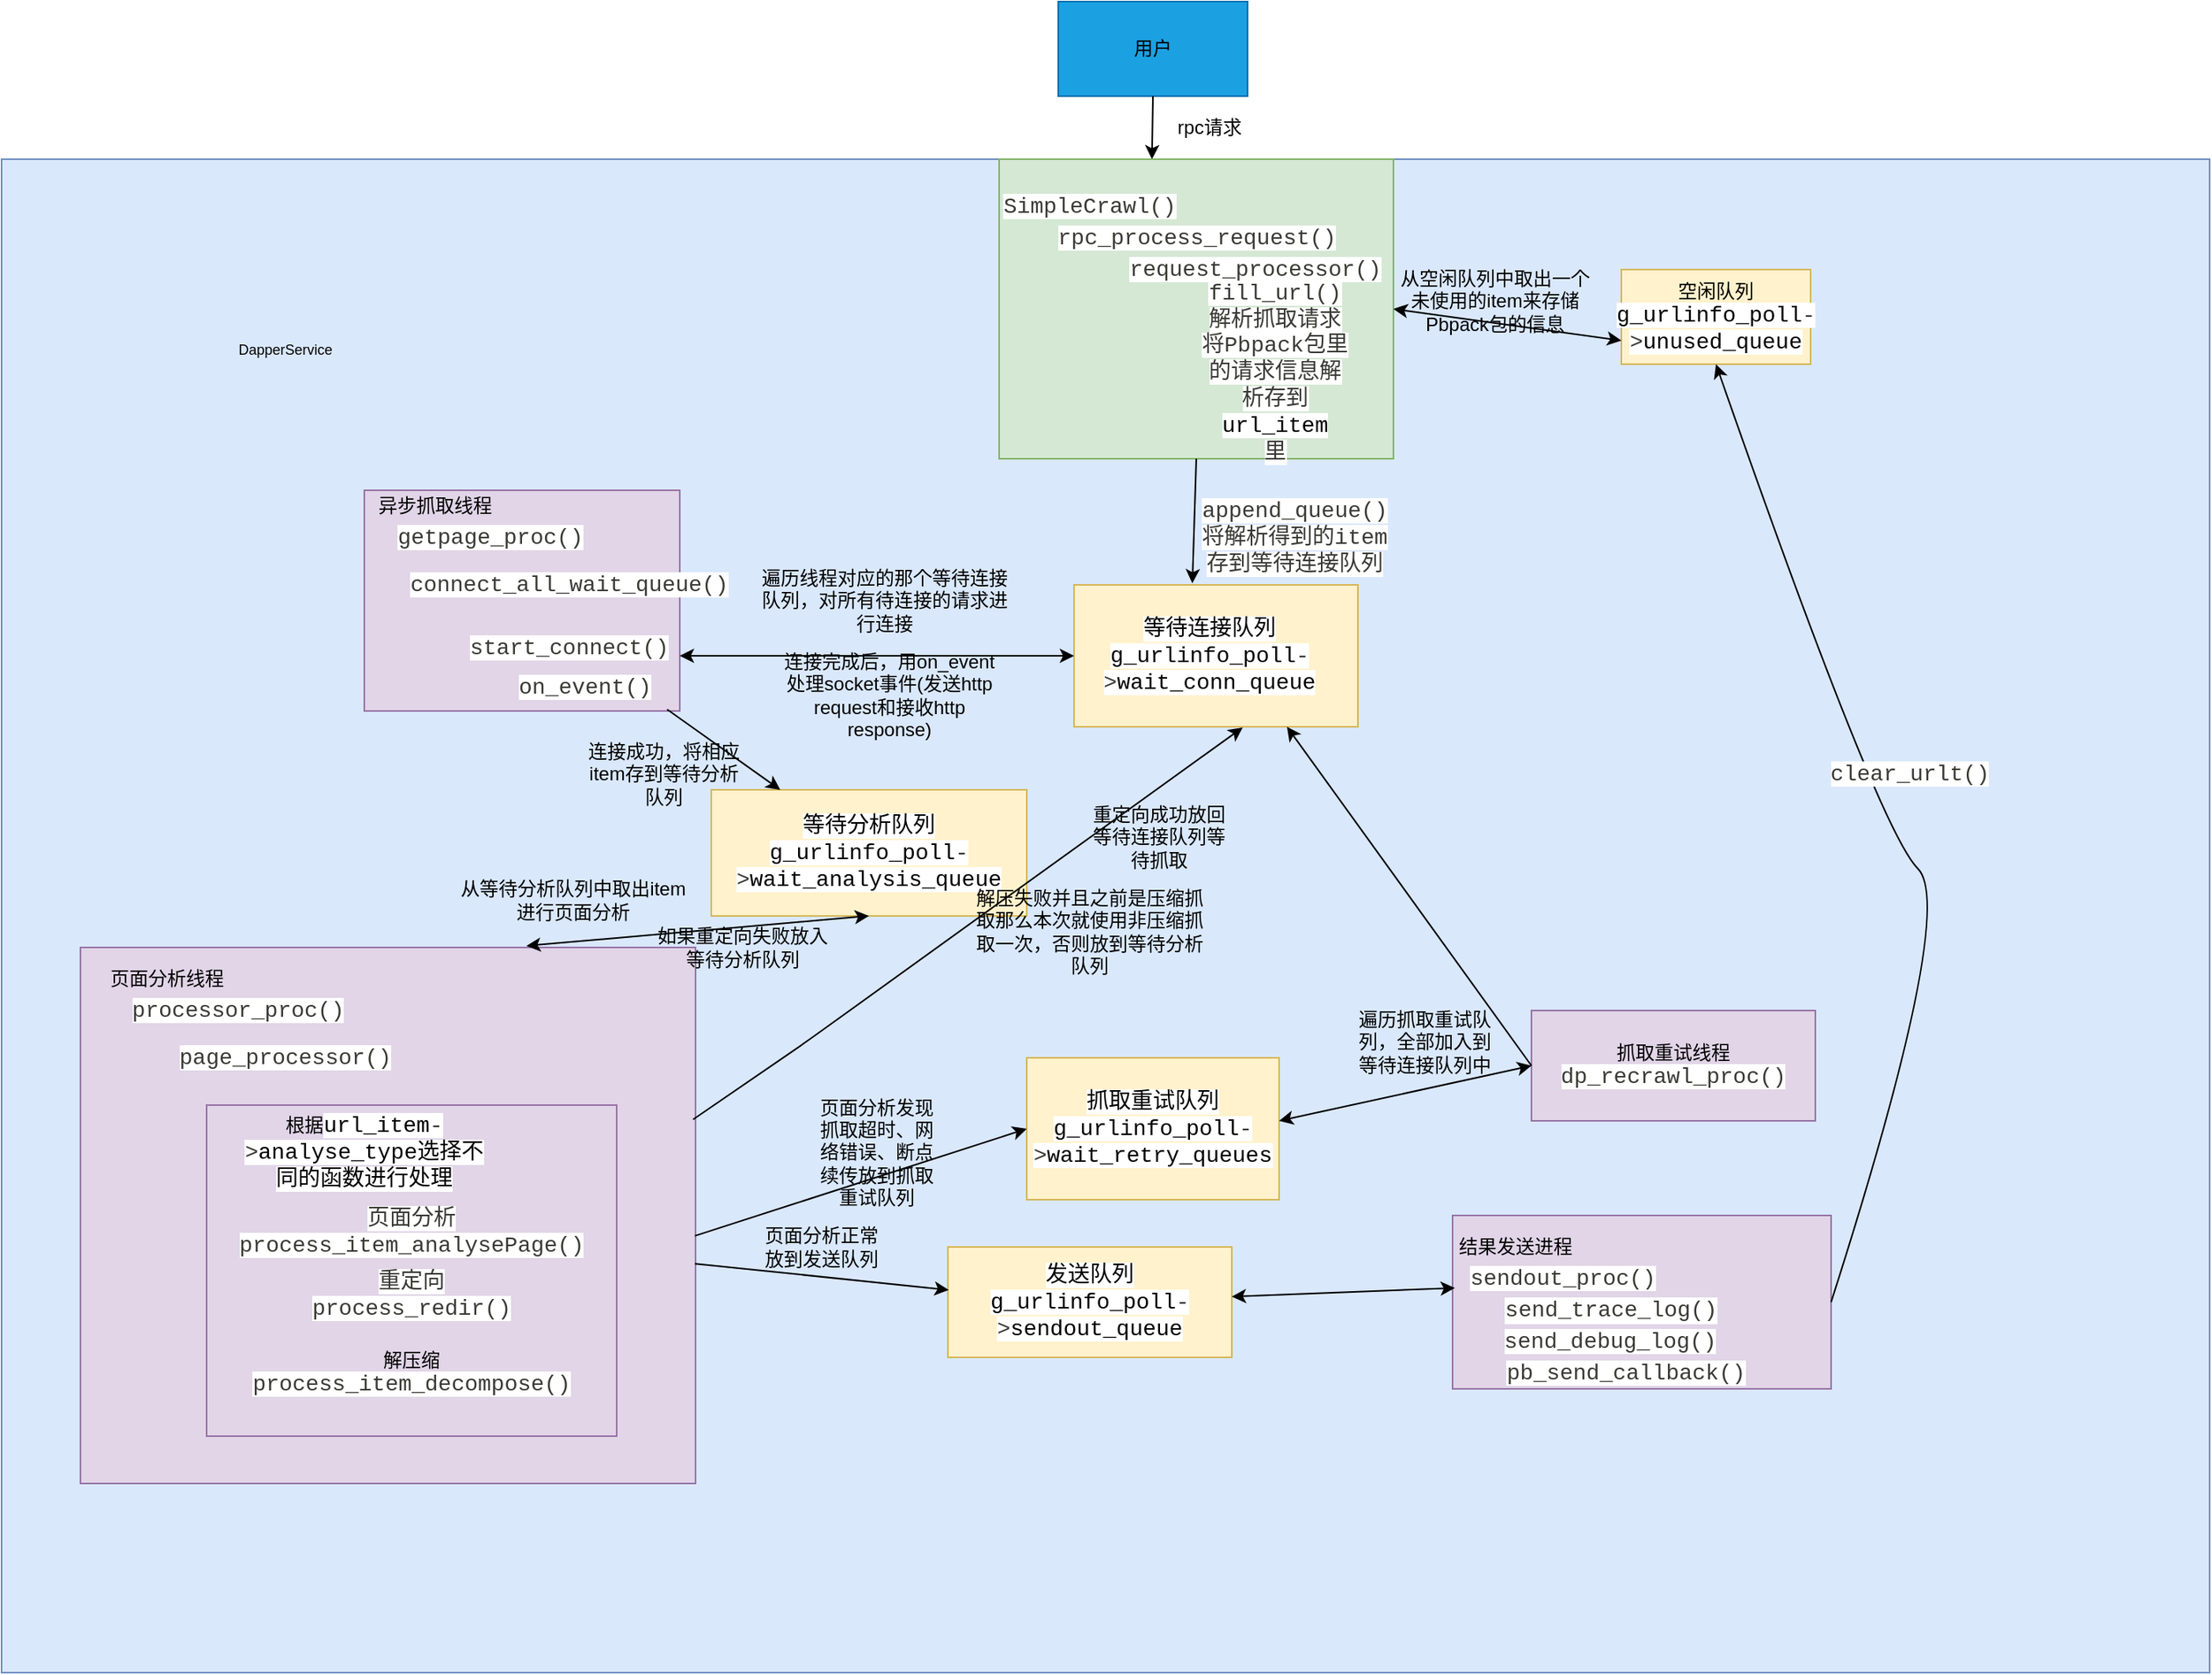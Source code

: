 <mxfile version="14.4.4" type="github">
  <diagram id="FwcFqP0C5W_5_Z98Vjde" name="Page-1">
    <mxGraphModel dx="3392" dy="1175" grid="1" gridSize="10" guides="1" tooltips="1" connect="1" arrows="1" fold="1" page="1" pageScale="1" pageWidth="827" pageHeight="1169" math="0" shadow="0">
      <root>
        <mxCell id="0" />
        <mxCell id="1" parent="0" />
        <mxCell id="Cm3EA2zY6-B5ncBwFZGS-15" value="" style="rounded=0;whiteSpace=wrap;html=1;fillColor=#1ba1e2;strokeColor=#006EAF;fontColor=#ffffff;" vertex="1" parent="1">
          <mxGeometry x="350" y="10" width="120" height="60" as="geometry" />
        </mxCell>
        <mxCell id="Cm3EA2zY6-B5ncBwFZGS-16" value="用户" style="text;html=1;strokeColor=none;fillColor=none;align=center;verticalAlign=middle;whiteSpace=wrap;rounded=0;" vertex="1" parent="1">
          <mxGeometry x="390" y="30" width="40" height="20" as="geometry" />
        </mxCell>
        <mxCell id="Cm3EA2zY6-B5ncBwFZGS-17" value="" style="endArrow=classic;html=1;exitX=0.5;exitY=1;exitDx=0;exitDy=0;entryX=0.521;entryY=0;entryDx=0;entryDy=0;entryPerimeter=0;" edge="1" parent="1" source="Cm3EA2zY6-B5ncBwFZGS-15" target="Cm3EA2zY6-B5ncBwFZGS-18">
          <mxGeometry width="50" height="50" relative="1" as="geometry">
            <mxPoint x="385" y="200" as="sourcePoint" />
            <mxPoint x="410" y="120" as="targetPoint" />
          </mxGeometry>
        </mxCell>
        <mxCell id="Cm3EA2zY6-B5ncBwFZGS-18" value="" style="rounded=0;whiteSpace=wrap;html=1;fillColor=#dae8fc;strokeColor=#6c8ebf;" vertex="1" parent="1">
          <mxGeometry x="-320" y="110" width="1400" height="960" as="geometry" />
        </mxCell>
        <mxCell id="Cm3EA2zY6-B5ncBwFZGS-19" value="rpc请求" style="text;html=1;strokeColor=none;fillColor=none;align=center;verticalAlign=middle;whiteSpace=wrap;rounded=0;" vertex="1" parent="1">
          <mxGeometry x="418" y="80" width="56" height="20" as="geometry" />
        </mxCell>
        <mxCell id="Cm3EA2zY6-B5ncBwFZGS-20" value="" style="rounded=0;whiteSpace=wrap;html=1;fillColor=#d5e8d4;strokeColor=#82b366;" vertex="1" parent="1">
          <mxGeometry x="312.5" y="110" width="250" height="190" as="geometry" />
        </mxCell>
        <mxCell id="Cm3EA2zY6-B5ncBwFZGS-22" value="&lt;span style=&quot;color: rgb(57 , 58 , 52) ; font-family: &amp;#34;consolas&amp;#34; , &amp;#34;menlo&amp;#34; , &amp;#34;courier&amp;#34; , monospace ; font-size: 14px ; background-color: rgb(255 , 255 , 255)&quot;&gt;fill_url()&lt;br&gt;解析抓取请求将Pbpack包里的请求信息解析存到&lt;/span&gt;&lt;span style=&quot;font-family: &amp;#34;consolas&amp;#34; , &amp;#34;menlo&amp;#34; , &amp;#34;courier&amp;#34; , monospace ; font-size: 14px ; background-color: rgb(255 , 255 , 255)&quot;&gt;url_item&lt;/span&gt;&lt;span style=&quot;color: rgb(57 , 58 , 52) ; font-family: &amp;#34;consolas&amp;#34; , &amp;#34;menlo&amp;#34; , &amp;#34;courier&amp;#34; , monospace ; font-size: 14px ; background-color: rgb(255 , 255 , 255)&quot;&gt;&lt;br&gt;里&lt;br&gt;&lt;/span&gt;" style="text;html=1;strokeColor=none;fillColor=none;align=center;verticalAlign=middle;whiteSpace=wrap;rounded=0;" vertex="1" parent="1">
          <mxGeometry x="440" y="200" width="95" height="90" as="geometry" />
        </mxCell>
        <mxCell id="Cm3EA2zY6-B5ncBwFZGS-26" value="&lt;span style=&quot;color: rgb(57 , 58 , 52) ; font-family: &amp;#34;consolas&amp;#34; , &amp;#34;menlo&amp;#34; , &amp;#34;courier&amp;#34; , monospace ; font-size: 14px ; background-color: rgb(255 , 255 , 255)&quot;&gt;SimpleCrawl()&lt;/span&gt;" style="text;html=1;strokeColor=none;fillColor=none;align=center;verticalAlign=middle;whiteSpace=wrap;rounded=0;" vertex="1" parent="1">
          <mxGeometry x="350" y="130" width="40" height="20" as="geometry" />
        </mxCell>
        <mxCell id="Cm3EA2zY6-B5ncBwFZGS-29" value="&lt;span style=&quot;color: rgb(57 , 58 , 52) ; font-family: &amp;#34;consolas&amp;#34; , &amp;#34;menlo&amp;#34; , &amp;#34;courier&amp;#34; , monospace ; font-size: 14px ; background-color: rgb(255 , 255 , 255)&quot;&gt;rpc_process_request()&lt;/span&gt;" style="text;html=1;strokeColor=none;fillColor=none;align=center;verticalAlign=middle;whiteSpace=wrap;rounded=0;" vertex="1" parent="1">
          <mxGeometry x="418" y="150" width="40" height="20" as="geometry" />
        </mxCell>
        <mxCell id="Cm3EA2zY6-B5ncBwFZGS-34" value="&lt;span style=&quot;color: rgb(57 , 58 , 52) ; font-family: &amp;#34;consolas&amp;#34; , &amp;#34;menlo&amp;#34; , &amp;#34;courier&amp;#34; , monospace ; font-size: 14px ; background-color: rgb(255 , 255 , 255)&quot;&gt;request_processor()&lt;/span&gt;" style="text;html=1;strokeColor=none;fillColor=none;align=center;verticalAlign=middle;whiteSpace=wrap;rounded=0;" vertex="1" parent="1">
          <mxGeometry x="455" y="170" width="40" height="20" as="geometry" />
        </mxCell>
        <mxCell id="Cm3EA2zY6-B5ncBwFZGS-36" value="" style="endArrow=classic;html=1;exitX=0.5;exitY=1;exitDx=0;exitDy=0;" edge="1" parent="1" source="Cm3EA2zY6-B5ncBwFZGS-20">
          <mxGeometry width="50" height="50" relative="1" as="geometry">
            <mxPoint x="390" y="429" as="sourcePoint" />
            <mxPoint x="435" y="379" as="targetPoint" />
          </mxGeometry>
        </mxCell>
        <mxCell id="Cm3EA2zY6-B5ncBwFZGS-38" value="&lt;span class=&quot;token function&quot; style=&quot;box-sizing: border-box ; margin: 0px ; padding: 0px ; border: 0px ; font-stretch: inherit ; font-size: 14px ; line-height: inherit ; font-family: &amp;#34;consolas&amp;#34; , &amp;#34;menlo&amp;#34; , &amp;#34;courier&amp;#34; , monospace ; color: rgb(57 , 58 , 52) ; background-color: rgb(255 , 255 , 255)&quot;&gt;append_queue()将解析得到的item存到等待连接队列&lt;/span&gt;" style="text;html=1;strokeColor=none;fillColor=none;align=center;verticalAlign=middle;whiteSpace=wrap;rounded=0;" vertex="1" parent="1">
          <mxGeometry x="480" y="340" width="40" height="20" as="geometry" />
        </mxCell>
        <mxCell id="Cm3EA2zY6-B5ncBwFZGS-41" value="" style="rounded=0;whiteSpace=wrap;html=1;fillColor=#fff2cc;strokeColor=#d6b656;" vertex="1" parent="1">
          <mxGeometry x="360" y="380" width="180" height="90" as="geometry" />
        </mxCell>
        <mxCell id="Cm3EA2zY6-B5ncBwFZGS-43" value="&lt;span style=&quot;font-family: &amp;#34;consolas&amp;#34; , &amp;#34;menlo&amp;#34; , &amp;#34;courier&amp;#34; , monospace ; font-size: 14px ; background-color: rgb(255 , 255 , 255)&quot;&gt;等待连接队列g_urlinfo_poll&lt;/span&gt;&lt;span class=&quot;token operator&quot; style=&quot;box-sizing: border-box ; margin: 0px ; padding: 0px ; border: 0px ; font-stretch: inherit ; font-size: 14px ; line-height: inherit ; font-family: &amp;#34;consolas&amp;#34; , &amp;#34;menlo&amp;#34; , &amp;#34;courier&amp;#34; , monospace ; color: rgb(57 , 58 , 52) ; background-color: rgb(255 , 255 , 255)&quot;&gt;-&amp;gt;&lt;/span&gt;&lt;span style=&quot;font-family: &amp;#34;consolas&amp;#34; , &amp;#34;menlo&amp;#34; , &amp;#34;courier&amp;#34; , monospace ; font-size: 14px ; background-color: rgb(255 , 255 , 255)&quot;&gt;wait_conn_queue&lt;br&gt;&lt;/span&gt;" style="text;html=1;strokeColor=none;fillColor=none;align=center;verticalAlign=middle;whiteSpace=wrap;rounded=0;" vertex="1" parent="1">
          <mxGeometry x="426" y="415" width="40" height="20" as="geometry" />
        </mxCell>
        <mxCell id="Cm3EA2zY6-B5ncBwFZGS-45" value="" style="rounded=0;whiteSpace=wrap;html=1;fillColor=#e1d5e7;strokeColor=#9673a6;" vertex="1" parent="1">
          <mxGeometry x="-90" y="320" width="200" height="140" as="geometry" />
        </mxCell>
        <mxCell id="Cm3EA2zY6-B5ncBwFZGS-46" value="抓取重试线程&lt;br&gt;&lt;span style=&quot;color: rgb(57 , 58 , 52) ; font-family: &amp;#34;consolas&amp;#34; , &amp;#34;menlo&amp;#34; , &amp;#34;courier&amp;#34; , monospace ; font-size: 14px ; background-color: rgb(255 , 255 , 255)&quot;&gt;dp_recrawl_proc()&lt;/span&gt;" style="rounded=0;whiteSpace=wrap;html=1;fillColor=#e1d5e7;strokeColor=#9673a6;" vertex="1" parent="1">
          <mxGeometry x="650" y="650" width="180" height="70" as="geometry" />
        </mxCell>
        <mxCell id="Cm3EA2zY6-B5ncBwFZGS-47" value="" style="rounded=0;whiteSpace=wrap;html=1;fillColor=#e1d5e7;strokeColor=#9673a6;" vertex="1" parent="1">
          <mxGeometry x="-270" y="610" width="390" height="340" as="geometry" />
        </mxCell>
        <mxCell id="Cm3EA2zY6-B5ncBwFZGS-48" value="" style="rounded=0;whiteSpace=wrap;html=1;fillColor=#e1d5e7;strokeColor=#9673a6;" vertex="1" parent="1">
          <mxGeometry x="600" y="780" width="240" height="110" as="geometry" />
        </mxCell>
        <mxCell id="Cm3EA2zY6-B5ncBwFZGS-49" value="异步抓取线程" style="text;html=1;strokeColor=none;fillColor=none;align=center;verticalAlign=middle;whiteSpace=wrap;rounded=0;" vertex="1" parent="1">
          <mxGeometry x="-90" y="320" width="90" height="20" as="geometry" />
        </mxCell>
        <mxCell id="Cm3EA2zY6-B5ncBwFZGS-50" value="&lt;span style=&quot;color: rgb(57 , 58 , 52) ; font-family: &amp;#34;consolas&amp;#34; , &amp;#34;menlo&amp;#34; , &amp;#34;courier&amp;#34; , monospace ; font-size: 14px ; background-color: rgb(255 , 255 , 255)&quot;&gt;getpage_proc()&lt;/span&gt;" style="text;html=1;strokeColor=none;fillColor=none;align=center;verticalAlign=middle;whiteSpace=wrap;rounded=0;" vertex="1" parent="1">
          <mxGeometry x="-30" y="340" width="40" height="20" as="geometry" />
        </mxCell>
        <mxCell id="Cm3EA2zY6-B5ncBwFZGS-51" value="&lt;span style=&quot;color: rgb(57 , 58 , 52) ; font-family: &amp;#34;consolas&amp;#34; , &amp;#34;menlo&amp;#34; , &amp;#34;courier&amp;#34; , monospace ; font-size: 14px ; background-color: rgb(255 , 255 , 255)&quot;&gt;connect_all_wait_queue()&lt;/span&gt;" style="text;html=1;strokeColor=none;fillColor=none;align=center;verticalAlign=middle;whiteSpace=wrap;rounded=0;" vertex="1" parent="1">
          <mxGeometry x="20" y="370" width="40" height="20" as="geometry" />
        </mxCell>
        <mxCell id="Cm3EA2zY6-B5ncBwFZGS-53" value="遍历线程对应的那个等待连接队列，对所有待连接的请求进行连接" style="text;html=1;strokeColor=none;fillColor=none;align=center;verticalAlign=middle;whiteSpace=wrap;rounded=0;" vertex="1" parent="1">
          <mxGeometry x="160" y="380" width="160" height="20" as="geometry" />
        </mxCell>
        <mxCell id="Cm3EA2zY6-B5ncBwFZGS-54" value="&lt;span style=&quot;color: rgb(57 , 58 , 52) ; font-family: &amp;#34;consolas&amp;#34; , &amp;#34;menlo&amp;#34; , &amp;#34;courier&amp;#34; , monospace ; font-size: 14px ; background-color: rgb(255 , 255 , 255)&quot;&gt;start_connect()&lt;/span&gt;" style="text;html=1;strokeColor=none;fillColor=none;align=center;verticalAlign=middle;whiteSpace=wrap;rounded=0;" vertex="1" parent="1">
          <mxGeometry x="20" y="410" width="40" height="20" as="geometry" />
        </mxCell>
        <mxCell id="Cm3EA2zY6-B5ncBwFZGS-58" value="&lt;span style=&quot;font-family: &amp;#34;consolas&amp;#34; , &amp;#34;menlo&amp;#34; , &amp;#34;courier&amp;#34; , monospace ; font-size: 14px ; background-color: rgb(255 , 255 , 255)&quot;&gt;等待分析队列g_urlinfo_poll&lt;/span&gt;&lt;span class=&quot;token operator&quot; style=&quot;box-sizing: border-box ; margin: 0px ; padding: 0px ; border: 0px ; font-stretch: inherit ; font-size: 14px ; line-height: inherit ; font-family: &amp;#34;consolas&amp;#34; , &amp;#34;menlo&amp;#34; , &amp;#34;courier&amp;#34; , monospace ; color: rgb(57 , 58 , 52) ; background-color: rgb(255 , 255 , 255)&quot;&gt;-&amp;gt;&lt;/span&gt;&lt;span style=&quot;font-family: &amp;#34;consolas&amp;#34; , &amp;#34;menlo&amp;#34; , &amp;#34;courier&amp;#34; , monospace ; font-size: 14px ; background-color: rgb(255 , 255 , 255)&quot;&gt;wait_analysis_queue&lt;/span&gt;" style="rounded=0;whiteSpace=wrap;html=1;fillColor=#fff2cc;strokeColor=#d6b656;" vertex="1" parent="1">
          <mxGeometry x="130" y="510" width="200" height="80" as="geometry" />
        </mxCell>
        <mxCell id="Cm3EA2zY6-B5ncBwFZGS-60" value="" style="endArrow=classic;html=1;exitX=0.96;exitY=0.993;exitDx=0;exitDy=0;exitPerimeter=0;" edge="1" parent="1" source="Cm3EA2zY6-B5ncBwFZGS-45" target="Cm3EA2zY6-B5ncBwFZGS-58">
          <mxGeometry width="50" height="50" relative="1" as="geometry">
            <mxPoint x="390" y="430" as="sourcePoint" />
            <mxPoint x="440" y="380" as="targetPoint" />
          </mxGeometry>
        </mxCell>
        <mxCell id="Cm3EA2zY6-B5ncBwFZGS-62" value="连接成功，将相应item存到等待分析队列" style="text;html=1;strokeColor=none;fillColor=none;align=center;verticalAlign=middle;whiteSpace=wrap;rounded=0;" vertex="1" parent="1">
          <mxGeometry x="50" y="490" width="100" height="20" as="geometry" />
        </mxCell>
        <mxCell id="Cm3EA2zY6-B5ncBwFZGS-66" value="页面分析线程" style="text;html=1;strokeColor=none;fillColor=none;align=center;verticalAlign=middle;whiteSpace=wrap;rounded=0;" vertex="1" parent="1">
          <mxGeometry x="-270" y="620" width="110" height="20" as="geometry" />
        </mxCell>
        <mxCell id="Cm3EA2zY6-B5ncBwFZGS-67" value="&lt;span style=&quot;color: rgb(57 , 58 , 52) ; font-family: &amp;#34;consolas&amp;#34; , &amp;#34;menlo&amp;#34; , &amp;#34;courier&amp;#34; , monospace ; font-size: 14px ; background-color: rgb(255 , 255 , 255)&quot;&gt;processor_proc()&lt;/span&gt;" style="text;html=1;strokeColor=none;fillColor=none;align=center;verticalAlign=middle;whiteSpace=wrap;rounded=0;" vertex="1" parent="1">
          <mxGeometry x="-190" y="640" width="40" height="20" as="geometry" />
        </mxCell>
        <mxCell id="Cm3EA2zY6-B5ncBwFZGS-68" value="&lt;span class=&quot;token function&quot; style=&quot;box-sizing: border-box ; margin: 0px ; padding: 0px ; border: 0px ; font-stretch: inherit ; font-size: 14px ; line-height: inherit ; font-family: &amp;#34;consolas&amp;#34; , &amp;#34;menlo&amp;#34; , &amp;#34;courier&amp;#34; , monospace ; color: rgb(57 , 58 , 52) ; background-color: rgb(255 , 255 , 255)&quot;&gt;page_processor&lt;/span&gt;&lt;span class=&quot;token punctuation&quot; style=&quot;box-sizing: border-box ; margin: 0px ; padding: 0px ; border: 0px ; font-stretch: inherit ; font-size: 14px ; line-height: inherit ; font-family: &amp;#34;consolas&amp;#34; , &amp;#34;menlo&amp;#34; , &amp;#34;courier&amp;#34; , monospace ; color: rgb(57 , 58 , 52) ; background-color: rgb(255 , 255 , 255)&quot;&gt;()&lt;/span&gt;" style="text;html=1;strokeColor=none;fillColor=none;align=center;verticalAlign=middle;whiteSpace=wrap;rounded=0;" vertex="1" parent="1">
          <mxGeometry x="-160" y="670" width="40" height="20" as="geometry" />
        </mxCell>
        <mxCell id="Cm3EA2zY6-B5ncBwFZGS-71" value="" style="endArrow=classic;startArrow=classic;html=1;entryX=0;entryY=0.5;entryDx=0;entryDy=0;exitX=1;exitY=0.75;exitDx=0;exitDy=0;" edge="1" parent="1" source="Cm3EA2zY6-B5ncBwFZGS-45" target="Cm3EA2zY6-B5ncBwFZGS-41">
          <mxGeometry width="50" height="50" relative="1" as="geometry">
            <mxPoint x="390" y="660" as="sourcePoint" />
            <mxPoint x="440" y="610" as="targetPoint" />
          </mxGeometry>
        </mxCell>
        <mxCell id="Cm3EA2zY6-B5ncBwFZGS-72" value="" style="endArrow=classic;startArrow=classic;html=1;exitX=0.725;exitY=-0.003;exitDx=0;exitDy=0;entryX=0.5;entryY=1;entryDx=0;entryDy=0;exitPerimeter=0;" edge="1" parent="1" source="Cm3EA2zY6-B5ncBwFZGS-47" target="Cm3EA2zY6-B5ncBwFZGS-58">
          <mxGeometry width="50" height="50" relative="1" as="geometry">
            <mxPoint x="390" y="660" as="sourcePoint" />
            <mxPoint x="440" y="610" as="targetPoint" />
          </mxGeometry>
        </mxCell>
        <mxCell id="Cm3EA2zY6-B5ncBwFZGS-73" value="从等待分析队列中取出item进行页面分析" style="text;html=1;strokeColor=none;fillColor=none;align=center;verticalAlign=middle;whiteSpace=wrap;rounded=0;" vertex="1" parent="1">
          <mxGeometry x="-30" y="570" width="145" height="20" as="geometry" />
        </mxCell>
        <mxCell id="Cm3EA2zY6-B5ncBwFZGS-74" value="" style="rounded=0;whiteSpace=wrap;html=1;fillColor=#e1d5e7;strokeColor=#9673a6;" vertex="1" parent="1">
          <mxGeometry x="-190" y="710" width="260" height="210" as="geometry" />
        </mxCell>
        <mxCell id="Cm3EA2zY6-B5ncBwFZGS-76" value="根据&lt;span style=&quot;font-family: &amp;#34;consolas&amp;#34; , &amp;#34;menlo&amp;#34; , &amp;#34;courier&amp;#34; , monospace ; font-size: 14px ; background-color: rgb(255 , 255 , 255)&quot;&gt;url_item&lt;/span&gt;&lt;span class=&quot;token operator&quot; style=&quot;box-sizing: border-box ; margin: 0px ; padding: 0px ; border: 0px ; font-stretch: inherit ; font-size: 14px ; line-height: inherit ; font-family: &amp;#34;consolas&amp;#34; , &amp;#34;menlo&amp;#34; , &amp;#34;courier&amp;#34; , monospace ; color: rgb(57 , 58 , 52) ; background-color: rgb(255 , 255 , 255)&quot;&gt;-&amp;gt;&lt;/span&gt;&lt;span style=&quot;font-family: &amp;#34;consolas&amp;#34; , &amp;#34;menlo&amp;#34; , &amp;#34;courier&amp;#34; , monospace ; font-size: 14px ; background-color: rgb(255 , 255 , 255)&quot;&gt;analyse_type选择不同的函数进行处理&lt;/span&gt;" style="text;html=1;strokeColor=none;fillColor=none;align=center;verticalAlign=middle;whiteSpace=wrap;rounded=0;" vertex="1" parent="1">
          <mxGeometry x="-170" y="730" width="160" height="20" as="geometry" />
        </mxCell>
        <mxCell id="Cm3EA2zY6-B5ncBwFZGS-78" value="&lt;span style=&quot;color: rgb(57 , 58 , 52) ; font-family: &amp;#34;consolas&amp;#34; , &amp;#34;menlo&amp;#34; , &amp;#34;courier&amp;#34; , monospace ; font-size: 14px ; background-color: rgb(255 , 255 , 255)&quot;&gt;页面分析process_item_analysePage()&lt;/span&gt;" style="text;html=1;strokeColor=none;fillColor=none;align=center;verticalAlign=middle;whiteSpace=wrap;rounded=0;" vertex="1" parent="1">
          <mxGeometry x="-80" y="780" width="40" height="20" as="geometry" />
        </mxCell>
        <mxCell id="Cm3EA2zY6-B5ncBwFZGS-80" value="&lt;span style=&quot;color: rgb(57 , 58 , 52) ; font-family: &amp;#34;consolas&amp;#34; , &amp;#34;menlo&amp;#34; , &amp;#34;courier&amp;#34; , monospace ; font-size: 14px ; background-color: rgb(255 , 255 , 255)&quot;&gt;重定向process_redir()&lt;/span&gt;" style="text;html=1;strokeColor=none;fillColor=none;align=center;verticalAlign=middle;whiteSpace=wrap;rounded=0;" vertex="1" parent="1">
          <mxGeometry x="-80" y="820" width="40" height="20" as="geometry" />
        </mxCell>
        <mxCell id="Cm3EA2zY6-B5ncBwFZGS-81" value="解压缩&lt;br&gt;&lt;span style=&quot;color: rgb(57 , 58 , 52) ; font-family: &amp;#34;consolas&amp;#34; , &amp;#34;menlo&amp;#34; , &amp;#34;courier&amp;#34; , monospace ; font-size: 14px ; background-color: rgb(255 , 255 , 255)&quot;&gt;process_item_decompose()&lt;/span&gt;" style="text;html=1;strokeColor=none;fillColor=none;align=center;verticalAlign=middle;whiteSpace=wrap;rounded=0;" vertex="1" parent="1">
          <mxGeometry x="-80" y="870" width="40" height="20" as="geometry" />
        </mxCell>
        <mxCell id="Cm3EA2zY6-B5ncBwFZGS-84" value="&lt;span style=&quot;font-family: &amp;#34;consolas&amp;#34; , &amp;#34;menlo&amp;#34; , &amp;#34;courier&amp;#34; , monospace ; font-size: 14px ; background-color: rgb(255 , 255 , 255)&quot;&gt;发送队列g_urlinfo_poll&lt;/span&gt;&lt;span class=&quot;token operator&quot; style=&quot;box-sizing: border-box ; margin: 0px ; padding: 0px ; border: 0px ; font-stretch: inherit ; font-size: 14px ; line-height: inherit ; font-family: &amp;#34;consolas&amp;#34; , &amp;#34;menlo&amp;#34; , &amp;#34;courier&amp;#34; , monospace ; color: rgb(57 , 58 , 52) ; background-color: rgb(255 , 255 , 255)&quot;&gt;-&amp;gt;&lt;/span&gt;&lt;span style=&quot;font-family: &amp;#34;consolas&amp;#34; , &amp;#34;menlo&amp;#34; , &amp;#34;courier&amp;#34; , monospace ; font-size: 14px ; background-color: rgb(255 , 255 , 255)&quot;&gt;sendout_queue&lt;/span&gt;" style="rounded=0;whiteSpace=wrap;html=1;fillColor=#fff2cc;strokeColor=#d6b656;" vertex="1" parent="1">
          <mxGeometry x="280" y="800" width="180" height="70" as="geometry" />
        </mxCell>
        <mxCell id="Cm3EA2zY6-B5ncBwFZGS-85" value="" style="endArrow=classic;html=1;exitX=0.999;exitY=0.59;exitDx=0;exitDy=0;exitPerimeter=0;entryX=0.003;entryY=0.389;entryDx=0;entryDy=0;entryPerimeter=0;" edge="1" parent="1" source="Cm3EA2zY6-B5ncBwFZGS-47" target="Cm3EA2zY6-B5ncBwFZGS-84">
          <mxGeometry width="50" height="50" relative="1" as="geometry">
            <mxPoint x="210" y="720" as="sourcePoint" />
            <mxPoint x="260" y="670" as="targetPoint" />
          </mxGeometry>
        </mxCell>
        <mxCell id="Cm3EA2zY6-B5ncBwFZGS-86" value="页面分析正常放到发送队列" style="text;html=1;strokeColor=none;fillColor=none;align=center;verticalAlign=middle;whiteSpace=wrap;rounded=0;" vertex="1" parent="1">
          <mxGeometry x="160" y="790" width="80" height="20" as="geometry" />
        </mxCell>
        <mxCell id="Cm3EA2zY6-B5ncBwFZGS-87" value="&lt;span style=&quot;font-family: &amp;#34;consolas&amp;#34; , &amp;#34;menlo&amp;#34; , &amp;#34;courier&amp;#34; , monospace ; font-size: 14px ; background-color: rgb(255 , 255 , 255)&quot;&gt;抓取重试队列g_urlinfo_poll&lt;/span&gt;&lt;span class=&quot;token operator&quot; style=&quot;box-sizing: border-box ; margin: 0px ; padding: 0px ; border: 0px ; font-stretch: inherit ; font-size: 14px ; line-height: inherit ; font-family: &amp;#34;consolas&amp;#34; , &amp;#34;menlo&amp;#34; , &amp;#34;courier&amp;#34; , monospace ; color: rgb(57 , 58 , 52) ; background-color: rgb(255 , 255 , 255)&quot;&gt;-&amp;gt;&lt;/span&gt;&lt;span style=&quot;font-family: &amp;#34;consolas&amp;#34; , &amp;#34;menlo&amp;#34; , &amp;#34;courier&amp;#34; , monospace ; font-size: 14px ; background-color: rgb(255 , 255 , 255)&quot;&gt;wait_retry_queues&lt;/span&gt;" style="rounded=0;whiteSpace=wrap;html=1;fillColor=#fff2cc;strokeColor=#d6b656;" vertex="1" parent="1">
          <mxGeometry x="330" y="680" width="160" height="90" as="geometry" />
        </mxCell>
        <mxCell id="Cm3EA2zY6-B5ncBwFZGS-89" value="" style="endArrow=classic;html=1;entryX=0;entryY=0.5;entryDx=0;entryDy=0;exitX=0.999;exitY=0.538;exitDx=0;exitDy=0;exitPerimeter=0;" edge="1" parent="1" source="Cm3EA2zY6-B5ncBwFZGS-47" target="Cm3EA2zY6-B5ncBwFZGS-87">
          <mxGeometry width="50" height="50" relative="1" as="geometry">
            <mxPoint x="210" y="790" as="sourcePoint" />
            <mxPoint x="260" y="740" as="targetPoint" />
          </mxGeometry>
        </mxCell>
        <mxCell id="Cm3EA2zY6-B5ncBwFZGS-90" value="页面分析发现抓取超时、网络错误、断点续传放到抓取重试队列" style="text;html=1;strokeColor=none;fillColor=none;align=center;verticalAlign=middle;whiteSpace=wrap;rounded=0;" vertex="1" parent="1">
          <mxGeometry x="195" y="730" width="80" height="20" as="geometry" />
        </mxCell>
        <mxCell id="Cm3EA2zY6-B5ncBwFZGS-93" value="" style="endArrow=classic;startArrow=classic;html=1;entryX=0;entryY=0.5;entryDx=0;entryDy=0;" edge="1" parent="1" target="Cm3EA2zY6-B5ncBwFZGS-46">
          <mxGeometry width="50" height="50" relative="1" as="geometry">
            <mxPoint x="490" y="720" as="sourcePoint" />
            <mxPoint x="540" y="670" as="targetPoint" />
          </mxGeometry>
        </mxCell>
        <mxCell id="Cm3EA2zY6-B5ncBwFZGS-94" value="遍历抓取重试队列，全部加入到等待连接队列中" style="text;html=1;strokeColor=none;fillColor=none;align=center;verticalAlign=middle;whiteSpace=wrap;rounded=0;" vertex="1" parent="1">
          <mxGeometry x="535" y="660" width="95" height="20" as="geometry" />
        </mxCell>
        <mxCell id="Cm3EA2zY6-B5ncBwFZGS-96" value="" style="endArrow=classic;html=1;exitX=0;exitY=0.5;exitDx=0;exitDy=0;entryX=0.75;entryY=1;entryDx=0;entryDy=0;" edge="1" parent="1" source="Cm3EA2zY6-B5ncBwFZGS-46" target="Cm3EA2zY6-B5ncBwFZGS-41">
          <mxGeometry width="50" height="50" relative="1" as="geometry">
            <mxPoint x="460" y="720" as="sourcePoint" />
            <mxPoint x="510" y="670" as="targetPoint" />
          </mxGeometry>
        </mxCell>
        <mxCell id="Cm3EA2zY6-B5ncBwFZGS-98" value="" style="endArrow=classic;startArrow=classic;html=1;entryX=0.006;entryY=0.418;entryDx=0;entryDy=0;entryPerimeter=0;" edge="1" parent="1" source="Cm3EA2zY6-B5ncBwFZGS-84" target="Cm3EA2zY6-B5ncBwFZGS-48">
          <mxGeometry width="50" height="50" relative="1" as="geometry">
            <mxPoint x="430" y="740" as="sourcePoint" />
            <mxPoint x="480" y="690" as="targetPoint" />
          </mxGeometry>
        </mxCell>
        <mxCell id="Cm3EA2zY6-B5ncBwFZGS-99" value="&lt;span style=&quot;color: rgb(57 , 58 , 52) ; font-family: &amp;#34;consolas&amp;#34; , &amp;#34;menlo&amp;#34; , &amp;#34;courier&amp;#34; , monospace ; font-size: 14px&quot;&gt;send_trace_log()&lt;/span&gt;" style="edgeLabel;html=1;align=center;verticalAlign=middle;resizable=0;points=[];" vertex="1" connectable="0" parent="Cm3EA2zY6-B5ncBwFZGS-98">
          <mxGeometry x="-0.242" y="1" relative="1" as="geometry">
            <mxPoint x="186.29" y="11.6" as="offset" />
          </mxGeometry>
        </mxCell>
        <mxCell id="Cm3EA2zY6-B5ncBwFZGS-101" value="结果发送进程" style="text;html=1;strokeColor=none;fillColor=none;align=center;verticalAlign=middle;whiteSpace=wrap;rounded=0;" vertex="1" parent="1">
          <mxGeometry x="600" y="790" width="80" height="20" as="geometry" />
        </mxCell>
        <mxCell id="Cm3EA2zY6-B5ncBwFZGS-102" value="&lt;span style=&quot;color: rgb(57 , 58 , 52) ; font-family: &amp;#34;consolas&amp;#34; , &amp;#34;menlo&amp;#34; , &amp;#34;courier&amp;#34; , monospace ; font-size: 14px ; background-color: rgb(255 , 255 , 255)&quot;&gt;sendout_proc()&lt;/span&gt;" style="text;html=1;strokeColor=none;fillColor=none;align=center;verticalAlign=middle;whiteSpace=wrap;rounded=0;" vertex="1" parent="1">
          <mxGeometry x="650" y="810" width="40" height="20" as="geometry" />
        </mxCell>
        <mxCell id="Cm3EA2zY6-B5ncBwFZGS-103" value="&lt;span style=&quot;color: rgb(57 , 58 , 52) ; font-family: &amp;#34;consolas&amp;#34; , &amp;#34;menlo&amp;#34; , &amp;#34;courier&amp;#34; , monospace ; font-size: 14px ; background-color: rgb(255 , 255 , 255)&quot;&gt;send_debug_log()&lt;/span&gt;" style="text;html=1;strokeColor=none;fillColor=none;align=center;verticalAlign=middle;whiteSpace=wrap;rounded=0;" vertex="1" parent="1">
          <mxGeometry x="680" y="850" width="40" height="20" as="geometry" />
        </mxCell>
        <mxCell id="Cm3EA2zY6-B5ncBwFZGS-104" value="&lt;span style=&quot;color: rgb(57 , 58 , 52) ; font-family: &amp;#34;consolas&amp;#34; , &amp;#34;menlo&amp;#34; , &amp;#34;courier&amp;#34; , monospace ; font-size: 14px ; background-color: rgb(255 , 255 , 255)&quot;&gt;pb_send_callback()&lt;/span&gt;" style="text;html=1;strokeColor=none;fillColor=none;align=center;verticalAlign=middle;whiteSpace=wrap;rounded=0;" vertex="1" parent="1">
          <mxGeometry x="690" y="870" width="40" height="20" as="geometry" />
        </mxCell>
        <mxCell id="Cm3EA2zY6-B5ncBwFZGS-105" value="空闲队列&lt;br&gt;&lt;span style=&quot;font-family: &amp;#34;consolas&amp;#34; , &amp;#34;menlo&amp;#34; , &amp;#34;courier&amp;#34; , monospace ; font-size: 14px ; background-color: rgb(255 , 255 , 255)&quot;&gt;g_urlinfo_poll&lt;/span&gt;&lt;span class=&quot;token operator&quot; style=&quot;box-sizing: border-box ; margin: 0px ; padding: 0px ; border: 0px ; font-stretch: inherit ; font-size: 14px ; line-height: inherit ; font-family: &amp;#34;consolas&amp;#34; , &amp;#34;menlo&amp;#34; , &amp;#34;courier&amp;#34; , monospace ; color: rgb(57 , 58 , 52) ; background-color: rgb(255 , 255 , 255)&quot;&gt;-&amp;gt;&lt;/span&gt;&lt;span style=&quot;font-family: &amp;#34;consolas&amp;#34; , &amp;#34;menlo&amp;#34; , &amp;#34;courier&amp;#34; , monospace ; font-size: 14px ; background-color: rgb(255 , 255 , 255)&quot;&gt;unused_queue&lt;/span&gt;" style="rounded=0;whiteSpace=wrap;html=1;fillColor=#fff2cc;strokeColor=#d6b656;" vertex="1" parent="1">
          <mxGeometry x="707" y="180" width="120" height="60" as="geometry" />
        </mxCell>
        <mxCell id="Cm3EA2zY6-B5ncBwFZGS-106" value="" style="endArrow=classic;startArrow=classic;html=1;entryX=0;entryY=0.75;entryDx=0;entryDy=0;exitX=1;exitY=0.5;exitDx=0;exitDy=0;" edge="1" parent="1" source="Cm3EA2zY6-B5ncBwFZGS-20" target="Cm3EA2zY6-B5ncBwFZGS-105">
          <mxGeometry width="50" height="50" relative="1" as="geometry">
            <mxPoint x="430" y="370" as="sourcePoint" />
            <mxPoint x="480" y="320" as="targetPoint" />
          </mxGeometry>
        </mxCell>
        <mxCell id="Cm3EA2zY6-B5ncBwFZGS-107" value="从空闲队列中取出一个未使用的item来存储Pbpack包的信息" style="text;html=1;strokeColor=none;fillColor=none;align=center;verticalAlign=middle;whiteSpace=wrap;rounded=0;" vertex="1" parent="1">
          <mxGeometry x="562.5" y="190" width="127.5" height="20" as="geometry" />
        </mxCell>
        <mxCell id="Cm3EA2zY6-B5ncBwFZGS-110" value="" style="curved=1;endArrow=classic;html=1;exitX=1;exitY=0.5;exitDx=0;exitDy=0;entryX=0.5;entryY=1;entryDx=0;entryDy=0;" edge="1" parent="1" source="Cm3EA2zY6-B5ncBwFZGS-48" target="Cm3EA2zY6-B5ncBwFZGS-105">
          <mxGeometry width="50" height="50" relative="1" as="geometry">
            <mxPoint x="870" y="585" as="sourcePoint" />
            <mxPoint x="920" y="535" as="targetPoint" />
            <Array as="points">
              <mxPoint x="920" y="585" />
              <mxPoint x="870" y="535" />
            </Array>
          </mxGeometry>
        </mxCell>
        <mxCell id="Cm3EA2zY6-B5ncBwFZGS-111" value="&lt;span style=&quot;color: rgb(57 , 58 , 52) ; font-family: &amp;#34;consolas&amp;#34; , &amp;#34;menlo&amp;#34; , &amp;#34;courier&amp;#34; , monospace ; font-size: 14px ; background-color: rgb(255 , 255 , 255)&quot;&gt;clear_urlt()&lt;/span&gt;" style="text;html=1;strokeColor=none;fillColor=none;align=center;verticalAlign=middle;whiteSpace=wrap;rounded=0;" vertex="1" parent="1">
          <mxGeometry x="870" y="490" width="40" height="20" as="geometry" />
        </mxCell>
        <mxCell id="Cm3EA2zY6-B5ncBwFZGS-113" value="&lt;font style=&quot;font-size: 9px&quot;&gt;DapperService&lt;/font&gt;" style="text;html=1;strokeColor=none;fillColor=none;align=center;verticalAlign=middle;whiteSpace=wrap;rounded=0;" vertex="1" parent="1">
          <mxGeometry x="-260" y="170" width="240" height="120" as="geometry" />
        </mxCell>
        <mxCell id="Cm3EA2zY6-B5ncBwFZGS-115" value="&lt;span style=&quot;color: rgb(57 , 58 , 52) ; font-family: &amp;#34;consolas&amp;#34; , &amp;#34;menlo&amp;#34; , &amp;#34;courier&amp;#34; , monospace ; font-size: 14px ; background-color: rgb(255 , 255 , 255)&quot;&gt;on_event()&lt;/span&gt;" style="text;html=1;strokeColor=none;fillColor=none;align=center;verticalAlign=middle;whiteSpace=wrap;rounded=0;" vertex="1" parent="1">
          <mxGeometry x="30" y="435" width="40" height="20" as="geometry" />
        </mxCell>
        <mxCell id="Cm3EA2zY6-B5ncBwFZGS-118" value="连接完成后，用on_event处理socket事件(发送http request和接收http response)" style="text;html=1;strokeColor=none;fillColor=none;align=center;verticalAlign=middle;whiteSpace=wrap;rounded=0;" vertex="1" parent="1">
          <mxGeometry x="172.5" y="440" width="140" height="20" as="geometry" />
        </mxCell>
        <mxCell id="Cm3EA2zY6-B5ncBwFZGS-119" value="" style="endArrow=classic;html=1;exitX=0.996;exitY=0.321;exitDx=0;exitDy=0;exitPerimeter=0;entryX=0.594;entryY=1.005;entryDx=0;entryDy=0;entryPerimeter=0;" edge="1" parent="1" source="Cm3EA2zY6-B5ncBwFZGS-47" target="Cm3EA2zY6-B5ncBwFZGS-41">
          <mxGeometry width="50" height="50" relative="1" as="geometry">
            <mxPoint x="210" y="610" as="sourcePoint" />
            <mxPoint x="260" y="560" as="targetPoint" />
            <Array as="points">
              <mxPoint x="190" y="670" />
            </Array>
          </mxGeometry>
        </mxCell>
        <mxCell id="Cm3EA2zY6-B5ncBwFZGS-120" value="重定向成功放回等待连接队列等待抓取&lt;br&gt;" style="text;html=1;strokeColor=none;fillColor=none;align=center;verticalAlign=middle;whiteSpace=wrap;rounded=0;" vertex="1" parent="1">
          <mxGeometry x="369" y="530" width="90" height="20" as="geometry" />
        </mxCell>
        <mxCell id="Cm3EA2zY6-B5ncBwFZGS-121" value="如果重定向失败放入等待分析队列" style="text;html=1;strokeColor=none;fillColor=none;align=center;verticalAlign=middle;whiteSpace=wrap;rounded=0;" vertex="1" parent="1">
          <mxGeometry x="90" y="600" width="120" height="20" as="geometry" />
        </mxCell>
        <mxCell id="Cm3EA2zY6-B5ncBwFZGS-122" value="解压失败并且之前是压缩抓取那么本次就使用非压缩抓取一次，否则放到等待分析队列" style="text;html=1;strokeColor=none;fillColor=none;align=center;verticalAlign=middle;whiteSpace=wrap;rounded=0;" vertex="1" parent="1">
          <mxGeometry x="295" y="590" width="150" height="20" as="geometry" />
        </mxCell>
      </root>
    </mxGraphModel>
  </diagram>
</mxfile>
